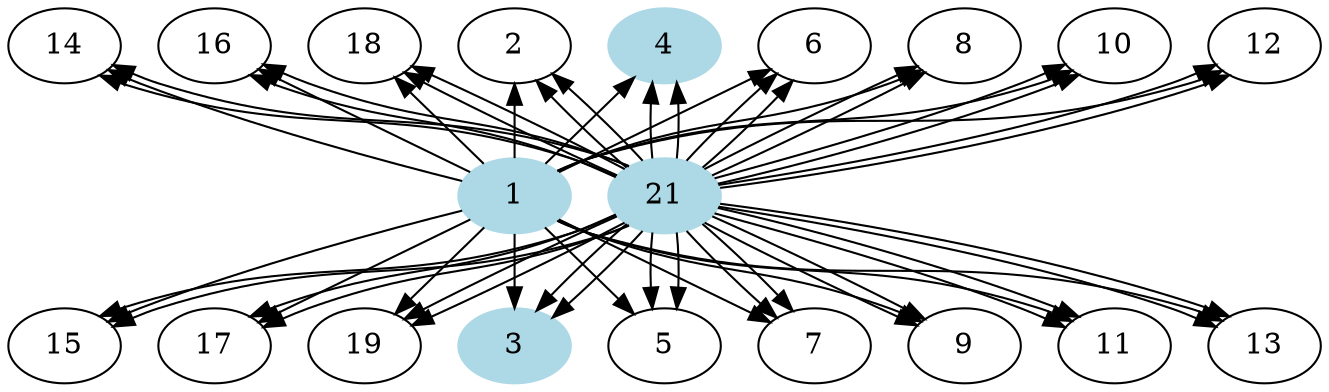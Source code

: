digraph G{

{rank=min 2 4 6 8 10 12 14 16 18}
1 [color=lightblue; style=filled];
3 [color=lightblue; style=filled];
4 [color=lightblue; style=filled];
21 [color=lightblue; style=filled];


1 -> 2;
1 -> 3;
1 -> 4;
1 -> 5;
1 -> 6;
1 -> 7;
1 -> 8;
1 -> 9;
1 -> 10;
1 -> 11;
1 -> 12;
1 -> 13;
1 -> 14;
1 -> 15;
1 -> 16;
1 -> 17;
1 -> 18;
1 -> 19;

21 -> 2;
21 -> 2;
21 -> 3;
21 -> 3;
21 -> 4;
21 -> 4;
21 -> 5;
21 -> 5;
21 -> 6;
21 -> 6;
21 -> 7;
21 -> 7;
21 -> 8;
21 -> 8;
21 -> 9;
21 -> 9;
21 -> 10;
21 -> 10;
21 -> 11;
21 -> 11;
21 -> 12;
21 -> 12;
21 -> 13;
21 -> 13;
21 -> 14;
21 -> 14;
21 -> 15;
21 -> 15;
21 -> 16;
21 -> 16;
21 -> 17;
21 -> 17;
21 -> 18;
21 -> 18;
21 -> 19;
21 -> 19;

}
